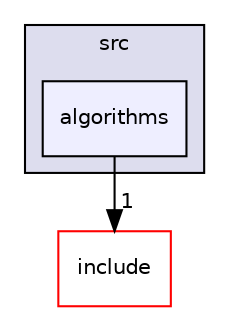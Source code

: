 digraph "src/algorithms" {
  compound=true
  node [ fontsize="10", fontname="Helvetica"];
  edge [ labelfontsize="10", labelfontname="Helvetica"];
  subgraph clusterdir_68267d1309a1af8e8297ef4c3efbcdba {
    graph [ bgcolor="#ddddee", pencolor="black", label="src" fontname="Helvetica", fontsize="10", URL="dir_68267d1309a1af8e8297ef4c3efbcdba.html"]
  dir_e6df591b0639d4c4807ef64d058833e2 [shape=box, label="algorithms", style="filled", fillcolor="#eeeeff", pencolor="black", URL="dir_e6df591b0639d4c4807ef64d058833e2.html"];
  }
  dir_d44c64559bbebec7f509842c48db8b23 [shape=box label="include" fillcolor="white" style="filled" color="red" URL="dir_d44c64559bbebec7f509842c48db8b23.html"];
  dir_e6df591b0639d4c4807ef64d058833e2->dir_d44c64559bbebec7f509842c48db8b23 [headlabel="1", labeldistance=1.5 headhref="dir_000427_000040.html"];
}
